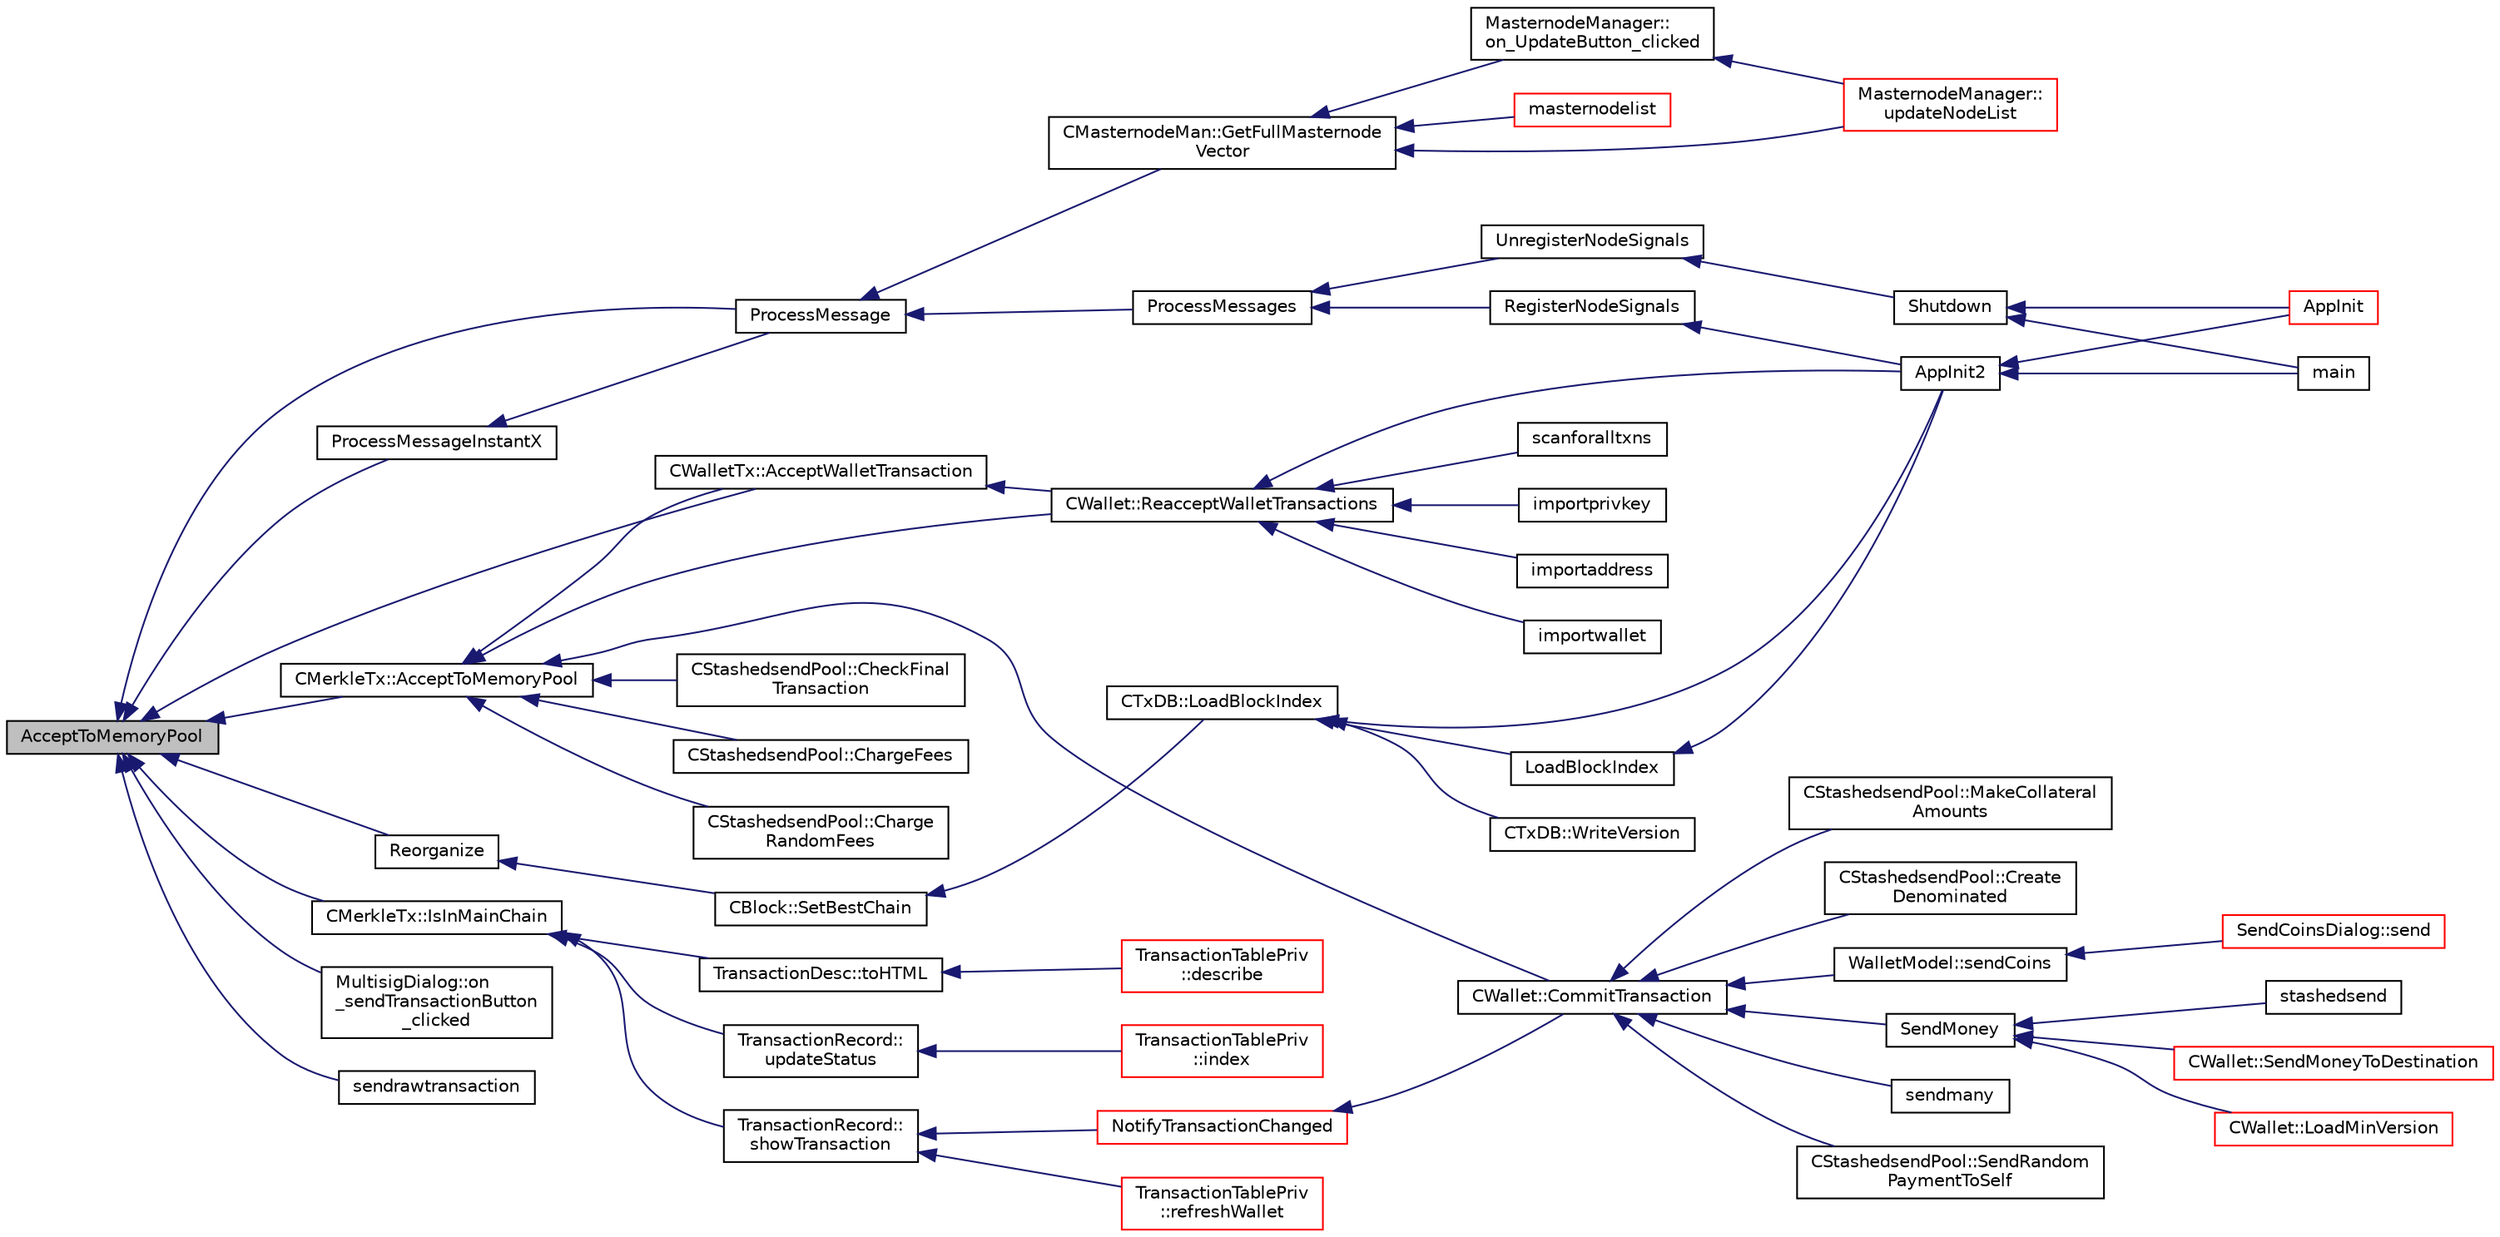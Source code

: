 digraph "AcceptToMemoryPool"
{
  edge [fontname="Helvetica",fontsize="10",labelfontname="Helvetica",labelfontsize="10"];
  node [fontname="Helvetica",fontsize="10",shape=record];
  rankdir="LR";
  Node368 [label="AcceptToMemoryPool",height=0.2,width=0.4,color="black", fillcolor="grey75", style="filled", fontcolor="black"];
  Node368 -> Node369 [dir="back",color="midnightblue",fontsize="10",style="solid",fontname="Helvetica"];
  Node369 [label="ProcessMessageInstantX",height=0.2,width=0.4,color="black", fillcolor="white", style="filled",URL="$d6/d5f/instantx_8h.html#aa516cb499ead2691d8ab216a499db5d0"];
  Node369 -> Node370 [dir="back",color="midnightblue",fontsize="10",style="solid",fontname="Helvetica"];
  Node370 [label="ProcessMessage",height=0.2,width=0.4,color="black", fillcolor="white", style="filled",URL="$df/d0a/main_8cpp.html#a8ba92b1a4bce3c835e887a9073d17d8e"];
  Node370 -> Node371 [dir="back",color="midnightblue",fontsize="10",style="solid",fontname="Helvetica"];
  Node371 [label="ProcessMessages",height=0.2,width=0.4,color="black", fillcolor="white", style="filled",URL="$d4/dbf/main_8h.html#a196f9318f02448b85b28d612698934fd"];
  Node371 -> Node372 [dir="back",color="midnightblue",fontsize="10",style="solid",fontname="Helvetica"];
  Node372 [label="RegisterNodeSignals",height=0.2,width=0.4,color="black", fillcolor="white", style="filled",URL="$d4/dbf/main_8h.html#ab02615ff65f91d69f8d786ec900baa8a",tooltip="Register with a network node to receive its signals. "];
  Node372 -> Node373 [dir="back",color="midnightblue",fontsize="10",style="solid",fontname="Helvetica"];
  Node373 [label="AppInit2",height=0.2,width=0.4,color="black", fillcolor="white", style="filled",URL="$d8/dc0/init_8h.html#a1a4c1bfbf6ba1db77e988b89b9cadfd3",tooltip="Initialize ion. "];
  Node373 -> Node374 [dir="back",color="midnightblue",fontsize="10",style="solid",fontname="Helvetica"];
  Node374 [label="AppInit",height=0.2,width=0.4,color="red", fillcolor="white", style="filled",URL="$d4/d35/iond_8cpp.html#ac59316b767e6984e1285f0531275286b"];
  Node373 -> Node376 [dir="back",color="midnightblue",fontsize="10",style="solid",fontname="Helvetica"];
  Node376 [label="main",height=0.2,width=0.4,color="black", fillcolor="white", style="filled",URL="$d5/d2d/ion_8cpp.html#a0ddf1224851353fc92bfbff6f499fa97"];
  Node371 -> Node377 [dir="back",color="midnightblue",fontsize="10",style="solid",fontname="Helvetica"];
  Node377 [label="UnregisterNodeSignals",height=0.2,width=0.4,color="black", fillcolor="white", style="filled",URL="$d4/dbf/main_8h.html#a3ef0cc6e9d9d6435ee2a5569244d6ebd",tooltip="Unregister a network node. "];
  Node377 -> Node378 [dir="back",color="midnightblue",fontsize="10",style="solid",fontname="Helvetica"];
  Node378 [label="Shutdown",height=0.2,width=0.4,color="black", fillcolor="white", style="filled",URL="$d8/dc0/init_8h.html#ac5f038c2b480cf9ef5e19e3eba8dbaf9"];
  Node378 -> Node374 [dir="back",color="midnightblue",fontsize="10",style="solid",fontname="Helvetica"];
  Node378 -> Node376 [dir="back",color="midnightblue",fontsize="10",style="solid",fontname="Helvetica"];
  Node370 -> Node379 [dir="back",color="midnightblue",fontsize="10",style="solid",fontname="Helvetica"];
  Node379 [label="CMasternodeMan::GetFullMasternode\lVector",height=0.2,width=0.4,color="black", fillcolor="white", style="filled",URL="$dc/d6b/class_c_masternode_man.html#ab39e213a7601e1bef2eba1d5d63206f5"];
  Node379 -> Node380 [dir="back",color="midnightblue",fontsize="10",style="solid",fontname="Helvetica"];
  Node380 [label="MasternodeManager::\lupdateNodeList",height=0.2,width=0.4,color="red", fillcolor="white", style="filled",URL="$d9/d70/class_masternode_manager.html#a5485a8bd6ccf673027165cc1207dfae9"];
  Node379 -> Node382 [dir="back",color="midnightblue",fontsize="10",style="solid",fontname="Helvetica"];
  Node382 [label="MasternodeManager::\lon_UpdateButton_clicked",height=0.2,width=0.4,color="black", fillcolor="white", style="filled",URL="$d9/d70/class_masternode_manager.html#ae8d07b4d869e3eb09fe1be445eff0430"];
  Node382 -> Node380 [dir="back",color="midnightblue",fontsize="10",style="solid",fontname="Helvetica"];
  Node379 -> Node383 [dir="back",color="midnightblue",fontsize="10",style="solid",fontname="Helvetica"];
  Node383 [label="masternodelist",height=0.2,width=0.4,color="red", fillcolor="white", style="filled",URL="$d5/d6b/rpcstashedsend_8cpp.html#a3a7ed7e37f21eb2912afc6e776f7236c"];
  Node368 -> Node385 [dir="back",color="midnightblue",fontsize="10",style="solid",fontname="Helvetica"];
  Node385 [label="CMerkleTx::AcceptToMemoryPool",height=0.2,width=0.4,color="black", fillcolor="white", style="filled",URL="$d1/dff/class_c_merkle_tx.html#a61126e811a53b941b3efdf5a4e83db90"];
  Node385 -> Node386 [dir="back",color="midnightblue",fontsize="10",style="solid",fontname="Helvetica"];
  Node386 [label="CWalletTx::AcceptWalletTransaction",height=0.2,width=0.4,color="black", fillcolor="white", style="filled",URL="$d6/d53/class_c_wallet_tx.html#af6d1a5a731bb69e1d94de84eb6fd15a5"];
  Node386 -> Node387 [dir="back",color="midnightblue",fontsize="10",style="solid",fontname="Helvetica"];
  Node387 [label="CWallet::ReacceptWalletTransactions",height=0.2,width=0.4,color="black", fillcolor="white", style="filled",URL="$d2/de5/class_c_wallet.html#a796c23450c8482e10e0c75ae5c1fa8ed"];
  Node387 -> Node373 [dir="back",color="midnightblue",fontsize="10",style="solid",fontname="Helvetica"];
  Node387 -> Node388 [dir="back",color="midnightblue",fontsize="10",style="solid",fontname="Helvetica"];
  Node388 [label="importprivkey",height=0.2,width=0.4,color="black", fillcolor="white", style="filled",URL="$dc/dbf/rpcdump_8cpp.html#a3a6fdb974fce01220a895393d444e981"];
  Node387 -> Node389 [dir="back",color="midnightblue",fontsize="10",style="solid",fontname="Helvetica"];
  Node389 [label="importaddress",height=0.2,width=0.4,color="black", fillcolor="white", style="filled",URL="$dc/dbf/rpcdump_8cpp.html#a457bc572859c8265c72a0afd1a6db56c"];
  Node387 -> Node390 [dir="back",color="midnightblue",fontsize="10",style="solid",fontname="Helvetica"];
  Node390 [label="importwallet",height=0.2,width=0.4,color="black", fillcolor="white", style="filled",URL="$dc/dbf/rpcdump_8cpp.html#a2566d5c9dd1938b74e70398cdb3ac5c1"];
  Node387 -> Node391 [dir="back",color="midnightblue",fontsize="10",style="solid",fontname="Helvetica"];
  Node391 [label="scanforalltxns",height=0.2,width=0.4,color="black", fillcolor="white", style="filled",URL="$df/d1d/rpcwallet_8cpp.html#a798669ad37caa71ddd18f73bc5aa5841"];
  Node385 -> Node392 [dir="back",color="midnightblue",fontsize="10",style="solid",fontname="Helvetica"];
  Node392 [label="CStashedsendPool::CheckFinal\lTransaction",height=0.2,width=0.4,color="black", fillcolor="white", style="filled",URL="$dd/d8a/class_c_stashedsend_pool.html#aba122588a53a90150595bc4279beb67c"];
  Node385 -> Node393 [dir="back",color="midnightblue",fontsize="10",style="solid",fontname="Helvetica"];
  Node393 [label="CStashedsendPool::ChargeFees",height=0.2,width=0.4,color="black", fillcolor="white", style="filled",URL="$dd/d8a/class_c_stashedsend_pool.html#acd76c93879dbcbdda4ca0a253f0d9c68",tooltip="Charge fees to bad actors (Charge clients a fee if they&#39;re abusive) "];
  Node385 -> Node394 [dir="back",color="midnightblue",fontsize="10",style="solid",fontname="Helvetica"];
  Node394 [label="CStashedsendPool::Charge\lRandomFees",height=0.2,width=0.4,color="black", fillcolor="white", style="filled",URL="$dd/d8a/class_c_stashedsend_pool.html#abcf715f6e5e01039218bf4881fffc3fe",tooltip="Rarely charge fees to pay miners. "];
  Node385 -> Node387 [dir="back",color="midnightblue",fontsize="10",style="solid",fontname="Helvetica"];
  Node385 -> Node395 [dir="back",color="midnightblue",fontsize="10",style="solid",fontname="Helvetica"];
  Node395 [label="CWallet::CommitTransaction",height=0.2,width=0.4,color="black", fillcolor="white", style="filled",URL="$d2/de5/class_c_wallet.html#aa13fbeaebd271f910a54cc5b82d73fde"];
  Node395 -> Node396 [dir="back",color="midnightblue",fontsize="10",style="solid",fontname="Helvetica"];
  Node396 [label="WalletModel::sendCoins",height=0.2,width=0.4,color="black", fillcolor="white", style="filled",URL="$d4/d27/class_wallet_model.html#a053fb3ff2b8b0347f83e6bb591126746"];
  Node396 -> Node397 [dir="back",color="midnightblue",fontsize="10",style="solid",fontname="Helvetica"];
  Node397 [label="SendCoinsDialog::send",height=0.2,width=0.4,color="red", fillcolor="white", style="filled",URL="$d6/de6/class_send_coins_dialog.html#afd8d436a16ea7dba1276e8fdfdc8b2d3"];
  Node395 -> Node399 [dir="back",color="midnightblue",fontsize="10",style="solid",fontname="Helvetica"];
  Node399 [label="SendMoney",height=0.2,width=0.4,color="black", fillcolor="white", style="filled",URL="$d5/d6b/rpcstashedsend_8cpp.html#a49669702f73a24c1d1dc5a08d7c0785f"];
  Node399 -> Node400 [dir="back",color="midnightblue",fontsize="10",style="solid",fontname="Helvetica"];
  Node400 [label="stashedsend",height=0.2,width=0.4,color="black", fillcolor="white", style="filled",URL="$d5/d6b/rpcstashedsend_8cpp.html#a5a7cb1ad55aeaa8bcbb5172e9153a75a"];
  Node399 -> Node401 [dir="back",color="midnightblue",fontsize="10",style="solid",fontname="Helvetica"];
  Node401 [label="CWallet::SendMoneyToDestination",height=0.2,width=0.4,color="red", fillcolor="white", style="filled",URL="$d2/de5/class_c_wallet.html#aad5d55fc472f6b9ccbec5af0a7246d60"];
  Node399 -> Node404 [dir="back",color="midnightblue",fontsize="10",style="solid",fontname="Helvetica"];
  Node404 [label="CWallet::LoadMinVersion",height=0.2,width=0.4,color="red", fillcolor="white", style="filled",URL="$d2/de5/class_c_wallet.html#a88317da8dab80135b8db73e945e15b60"];
  Node395 -> Node408 [dir="back",color="midnightblue",fontsize="10",style="solid",fontname="Helvetica"];
  Node408 [label="sendmany",height=0.2,width=0.4,color="black", fillcolor="white", style="filled",URL="$df/d1d/rpcwallet_8cpp.html#adeb5f23f20fb4e589dab23cadf75c92d"];
  Node395 -> Node409 [dir="back",color="midnightblue",fontsize="10",style="solid",fontname="Helvetica"];
  Node409 [label="CStashedsendPool::SendRandom\lPaymentToSelf",height=0.2,width=0.4,color="black", fillcolor="white", style="filled",URL="$dd/d8a/class_c_stashedsend_pool.html#acd9417cd11b55cbec6a04a41fbbba939",tooltip="Used for liquidity providers. "];
  Node395 -> Node410 [dir="back",color="midnightblue",fontsize="10",style="solid",fontname="Helvetica"];
  Node410 [label="CStashedsendPool::MakeCollateral\lAmounts",height=0.2,width=0.4,color="black", fillcolor="white", style="filled",URL="$dd/d8a/class_c_stashedsend_pool.html#af475cbfebb9c64e9e7b831f2415d921c",tooltip="Split up large inputs or make fee sized inputs. "];
  Node395 -> Node411 [dir="back",color="midnightblue",fontsize="10",style="solid",fontname="Helvetica"];
  Node411 [label="CStashedsendPool::Create\lDenominated",height=0.2,width=0.4,color="black", fillcolor="white", style="filled",URL="$dd/d8a/class_c_stashedsend_pool.html#a02b3808e3653ed966b4c60874a137490"];
  Node368 -> Node386 [dir="back",color="midnightblue",fontsize="10",style="solid",fontname="Helvetica"];
  Node368 -> Node412 [dir="back",color="midnightblue",fontsize="10",style="solid",fontname="Helvetica"];
  Node412 [label="Reorganize",height=0.2,width=0.4,color="black", fillcolor="white", style="filled",URL="$df/d0a/main_8cpp.html#ad8e09920f5a3ce2670c5efa26ef65227"];
  Node412 -> Node413 [dir="back",color="midnightblue",fontsize="10",style="solid",fontname="Helvetica"];
  Node413 [label="CBlock::SetBestChain",height=0.2,width=0.4,color="black", fillcolor="white", style="filled",URL="$d3/d51/class_c_block.html#a6e308b2d75d1cfc4a75eda36feb60ca1"];
  Node413 -> Node414 [dir="back",color="midnightblue",fontsize="10",style="solid",fontname="Helvetica"];
  Node414 [label="CTxDB::LoadBlockIndex",height=0.2,width=0.4,color="black", fillcolor="white", style="filled",URL="$d9/d8d/class_c_tx_d_b.html#abcb9df0821d996f811f6604b452a26a0"];
  Node414 -> Node373 [dir="back",color="midnightblue",fontsize="10",style="solid",fontname="Helvetica"];
  Node414 -> Node415 [dir="back",color="midnightblue",fontsize="10",style="solid",fontname="Helvetica"];
  Node415 [label="LoadBlockIndex",height=0.2,width=0.4,color="black", fillcolor="white", style="filled",URL="$d4/dbf/main_8h.html#a367f303d34b8a5501ac4d77bebab578c"];
  Node415 -> Node373 [dir="back",color="midnightblue",fontsize="10",style="solid",fontname="Helvetica"];
  Node414 -> Node416 [dir="back",color="midnightblue",fontsize="10",style="solid",fontname="Helvetica"];
  Node416 [label="CTxDB::WriteVersion",height=0.2,width=0.4,color="black", fillcolor="white", style="filled",URL="$d9/d8d/class_c_tx_d_b.html#aa30dbf235b1c229896097e1eb1ea9520"];
  Node368 -> Node370 [dir="back",color="midnightblue",fontsize="10",style="solid",fontname="Helvetica"];
  Node368 -> Node417 [dir="back",color="midnightblue",fontsize="10",style="solid",fontname="Helvetica"];
  Node417 [label="CMerkleTx::IsInMainChain",height=0.2,width=0.4,color="black", fillcolor="white", style="filled",URL="$d1/dff/class_c_merkle_tx.html#ad4b3623fabf1924dba2a7694e3418e1e"];
  Node417 -> Node418 [dir="back",color="midnightblue",fontsize="10",style="solid",fontname="Helvetica"];
  Node418 [label="TransactionDesc::toHTML",height=0.2,width=0.4,color="black", fillcolor="white", style="filled",URL="$d4/da9/class_transaction_desc.html#ab7c9dbb2048aae121dd9d75df86e64f4"];
  Node418 -> Node419 [dir="back",color="midnightblue",fontsize="10",style="solid",fontname="Helvetica"];
  Node419 [label="TransactionTablePriv\l::describe",height=0.2,width=0.4,color="red", fillcolor="white", style="filled",URL="$d2/ddb/class_transaction_table_priv.html#ab08d44e16bf6dd95b5b83959b3013780"];
  Node417 -> Node429 [dir="back",color="midnightblue",fontsize="10",style="solid",fontname="Helvetica"];
  Node429 [label="TransactionRecord::\lshowTransaction",height=0.2,width=0.4,color="black", fillcolor="white", style="filled",URL="$d1/da7/class_transaction_record.html#a5ad1d1af4bec5b15a624b7a451e8cdbf",tooltip="Decompose CWallet transaction to model transaction records. "];
  Node429 -> Node430 [dir="back",color="midnightblue",fontsize="10",style="solid",fontname="Helvetica"];
  Node430 [label="TransactionTablePriv\l::refreshWallet",height=0.2,width=0.4,color="red", fillcolor="white", style="filled",URL="$d2/ddb/class_transaction_table_priv.html#a1f81da5d7cfb2aac03a5e18e6bc91792"];
  Node429 -> Node431 [dir="back",color="midnightblue",fontsize="10",style="solid",fontname="Helvetica"];
  Node431 [label="NotifyTransactionChanged",height=0.2,width=0.4,color="red", fillcolor="white", style="filled",URL="$d7/d6a/transactiontablemodel_8cpp.html#a07e9dfe08b758569cb80c2558979c164"];
  Node431 -> Node395 [dir="back",color="midnightblue",fontsize="10",style="solid",fontname="Helvetica"];
  Node417 -> Node441 [dir="back",color="midnightblue",fontsize="10",style="solid",fontname="Helvetica"];
  Node441 [label="TransactionRecord::\lupdateStatus",height=0.2,width=0.4,color="black", fillcolor="white", style="filled",URL="$d1/da7/class_transaction_record.html#a9b643dd885a790ae511705a1446556be",tooltip="Update status from core wallet tx. "];
  Node441 -> Node442 [dir="back",color="midnightblue",fontsize="10",style="solid",fontname="Helvetica"];
  Node442 [label="TransactionTablePriv\l::index",height=0.2,width=0.4,color="red", fillcolor="white", style="filled",URL="$d2/ddb/class_transaction_table_priv.html#ac692aa6aa7820e80accc971c70e0fae5"];
  Node368 -> Node448 [dir="back",color="midnightblue",fontsize="10",style="solid",fontname="Helvetica"];
  Node448 [label="MultisigDialog::on\l_sendTransactionButton\l_clicked",height=0.2,width=0.4,color="black", fillcolor="white", style="filled",URL="$d4/df4/class_multisig_dialog.html#a71fcf325cb0cde9223eefc62b3b7634b"];
  Node368 -> Node449 [dir="back",color="midnightblue",fontsize="10",style="solid",fontname="Helvetica"];
  Node449 [label="sendrawtransaction",height=0.2,width=0.4,color="black", fillcolor="white", style="filled",URL="$dc/da8/rpcrawtransaction_8cpp.html#ad5aad44f890060f42efb49acf349511e"];
}

